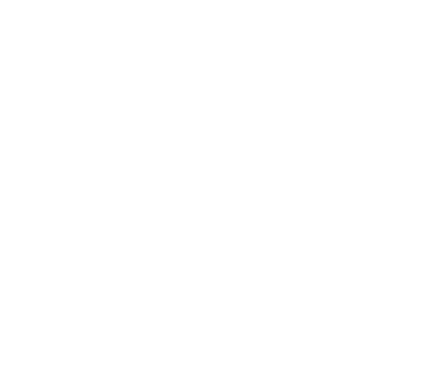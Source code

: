 digraph G {
    dpi=500
    bgcolor="transparent"
    node [colorscheme=dark23]
    edge [colorscheme=dark23]

    edge [color=white]
    node [color=white, fontcolor=white]

    1 -> 2 [dir=none]
    2 -> 3 [style=dotted, dir=none]
    1 -> 4
    2 -> 5 [dir=back]
    2 -> 6
}
